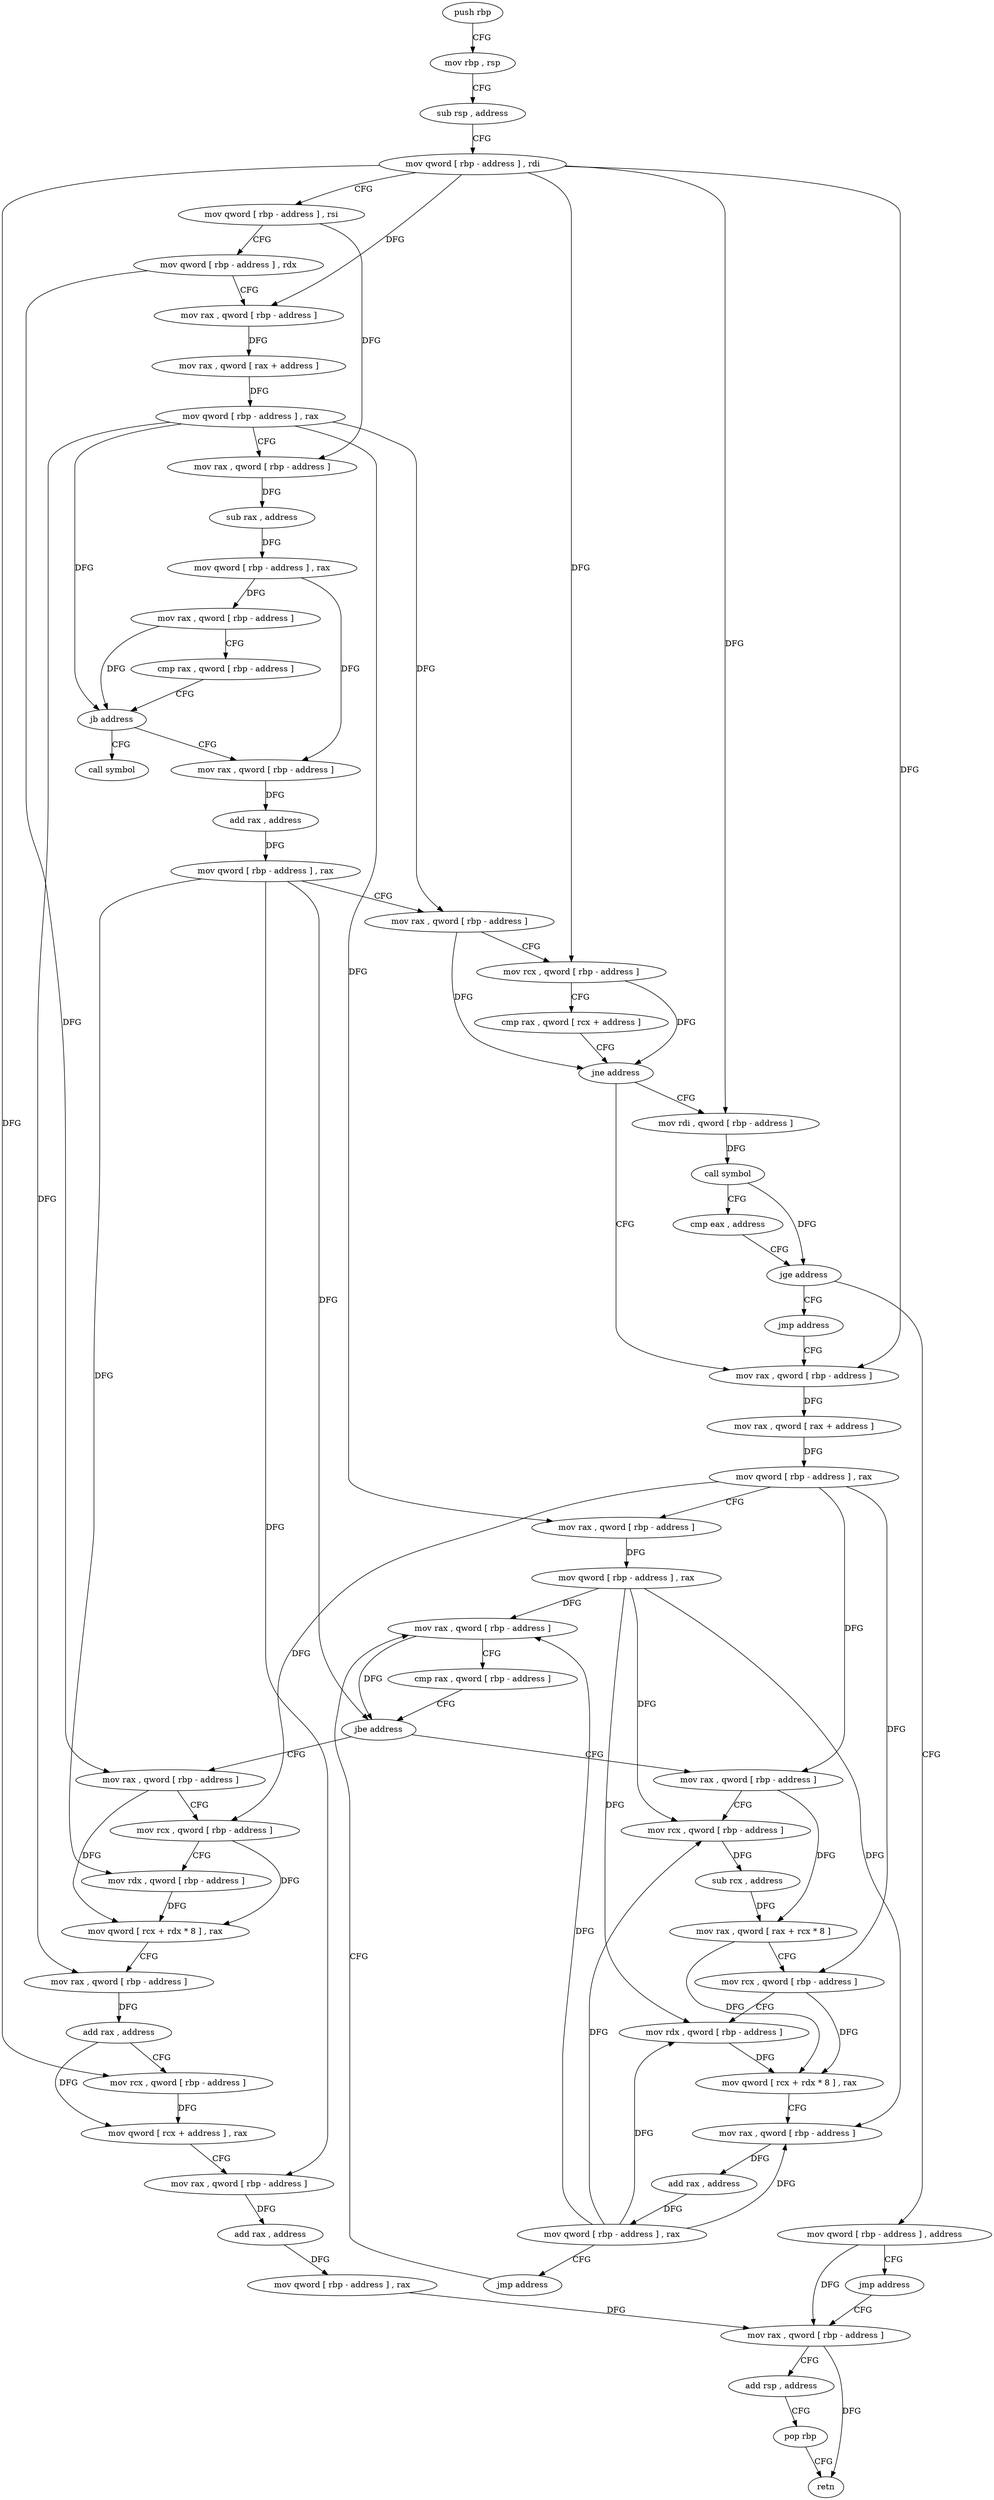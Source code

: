 digraph "func" {
"196752" [label = "push rbp" ]
"196753" [label = "mov rbp , rsp" ]
"196756" [label = "sub rsp , address" ]
"196760" [label = "mov qword [ rbp - address ] , rdi" ]
"196764" [label = "mov qword [ rbp - address ] , rsi" ]
"196768" [label = "mov qword [ rbp - address ] , rdx" ]
"196772" [label = "mov rax , qword [ rbp - address ]" ]
"196776" [label = "mov rax , qword [ rax + address ]" ]
"196780" [label = "mov qword [ rbp - address ] , rax" ]
"196784" [label = "mov rax , qword [ rbp - address ]" ]
"196788" [label = "sub rax , address" ]
"196794" [label = "mov qword [ rbp - address ] , rax" ]
"196798" [label = "mov rax , qword [ rbp - address ]" ]
"196802" [label = "cmp rax , qword [ rbp - address ]" ]
"196806" [label = "jb address" ]
"196817" [label = "mov rax , qword [ rbp - address ]" ]
"196812" [label = "call symbol" ]
"196821" [label = "add rax , address" ]
"196827" [label = "mov qword [ rbp - address ] , rax" ]
"196831" [label = "mov rax , qword [ rbp - address ]" ]
"196835" [label = "mov rcx , qword [ rbp - address ]" ]
"196839" [label = "cmp rax , qword [ rcx + address ]" ]
"196843" [label = "jne address" ]
"196885" [label = "mov rax , qword [ rbp - address ]" ]
"196849" [label = "mov rdi , qword [ rbp - address ]" ]
"196889" [label = "mov rax , qword [ rax + address ]" ]
"196893" [label = "mov qword [ rbp - address ] , rax" ]
"196897" [label = "mov rax , qword [ rbp - address ]" ]
"196901" [label = "mov qword [ rbp - address ] , rax" ]
"196905" [label = "mov rax , qword [ rbp - address ]" ]
"196853" [label = "call symbol" ]
"196858" [label = "cmp eax , address" ]
"196861" [label = "jge address" ]
"196880" [label = "jmp address" ]
"196867" [label = "mov qword [ rbp - address ] , address" ]
"196969" [label = "mov rax , qword [ rbp - address ]" ]
"196973" [label = "mov rcx , qword [ rbp - address ]" ]
"196977" [label = "mov rdx , qword [ rbp - address ]" ]
"196981" [label = "mov qword [ rcx + rdx * 8 ] , rax" ]
"196985" [label = "mov rax , qword [ rbp - address ]" ]
"196989" [label = "add rax , address" ]
"196995" [label = "mov rcx , qword [ rbp - address ]" ]
"196999" [label = "mov qword [ rcx + address ] , rax" ]
"197003" [label = "mov rax , qword [ rbp - address ]" ]
"197007" [label = "add rax , address" ]
"197013" [label = "mov qword [ rbp - address ] , rax" ]
"197017" [label = "mov rax , qword [ rbp - address ]" ]
"196919" [label = "mov rax , qword [ rbp - address ]" ]
"196923" [label = "mov rcx , qword [ rbp - address ]" ]
"196927" [label = "sub rcx , address" ]
"196934" [label = "mov rax , qword [ rax + rcx * 8 ]" ]
"196938" [label = "mov rcx , qword [ rbp - address ]" ]
"196942" [label = "mov rdx , qword [ rbp - address ]" ]
"196946" [label = "mov qword [ rcx + rdx * 8 ] , rax" ]
"196950" [label = "mov rax , qword [ rbp - address ]" ]
"196954" [label = "add rax , address" ]
"196960" [label = "mov qword [ rbp - address ] , rax" ]
"196964" [label = "jmp address" ]
"196875" [label = "jmp address" ]
"196909" [label = "cmp rax , qword [ rbp - address ]" ]
"196913" [label = "jbe address" ]
"197021" [label = "add rsp , address" ]
"197025" [label = "pop rbp" ]
"197026" [label = "retn" ]
"196752" -> "196753" [ label = "CFG" ]
"196753" -> "196756" [ label = "CFG" ]
"196756" -> "196760" [ label = "CFG" ]
"196760" -> "196764" [ label = "CFG" ]
"196760" -> "196772" [ label = "DFG" ]
"196760" -> "196835" [ label = "DFG" ]
"196760" -> "196885" [ label = "DFG" ]
"196760" -> "196849" [ label = "DFG" ]
"196760" -> "196995" [ label = "DFG" ]
"196764" -> "196768" [ label = "CFG" ]
"196764" -> "196784" [ label = "DFG" ]
"196768" -> "196772" [ label = "CFG" ]
"196768" -> "196969" [ label = "DFG" ]
"196772" -> "196776" [ label = "DFG" ]
"196776" -> "196780" [ label = "DFG" ]
"196780" -> "196784" [ label = "CFG" ]
"196780" -> "196806" [ label = "DFG" ]
"196780" -> "196831" [ label = "DFG" ]
"196780" -> "196897" [ label = "DFG" ]
"196780" -> "196985" [ label = "DFG" ]
"196784" -> "196788" [ label = "DFG" ]
"196788" -> "196794" [ label = "DFG" ]
"196794" -> "196798" [ label = "DFG" ]
"196794" -> "196817" [ label = "DFG" ]
"196798" -> "196802" [ label = "CFG" ]
"196798" -> "196806" [ label = "DFG" ]
"196802" -> "196806" [ label = "CFG" ]
"196806" -> "196817" [ label = "CFG" ]
"196806" -> "196812" [ label = "CFG" ]
"196817" -> "196821" [ label = "DFG" ]
"196821" -> "196827" [ label = "DFG" ]
"196827" -> "196831" [ label = "CFG" ]
"196827" -> "196913" [ label = "DFG" ]
"196827" -> "196977" [ label = "DFG" ]
"196827" -> "197003" [ label = "DFG" ]
"196831" -> "196835" [ label = "CFG" ]
"196831" -> "196843" [ label = "DFG" ]
"196835" -> "196839" [ label = "CFG" ]
"196835" -> "196843" [ label = "DFG" ]
"196839" -> "196843" [ label = "CFG" ]
"196843" -> "196885" [ label = "CFG" ]
"196843" -> "196849" [ label = "CFG" ]
"196885" -> "196889" [ label = "DFG" ]
"196849" -> "196853" [ label = "DFG" ]
"196889" -> "196893" [ label = "DFG" ]
"196893" -> "196897" [ label = "CFG" ]
"196893" -> "196973" [ label = "DFG" ]
"196893" -> "196919" [ label = "DFG" ]
"196893" -> "196938" [ label = "DFG" ]
"196897" -> "196901" [ label = "DFG" ]
"196901" -> "196905" [ label = "DFG" ]
"196901" -> "196923" [ label = "DFG" ]
"196901" -> "196942" [ label = "DFG" ]
"196901" -> "196950" [ label = "DFG" ]
"196905" -> "196909" [ label = "CFG" ]
"196905" -> "196913" [ label = "DFG" ]
"196853" -> "196858" [ label = "CFG" ]
"196853" -> "196861" [ label = "DFG" ]
"196858" -> "196861" [ label = "CFG" ]
"196861" -> "196880" [ label = "CFG" ]
"196861" -> "196867" [ label = "CFG" ]
"196880" -> "196885" [ label = "CFG" ]
"196867" -> "196875" [ label = "CFG" ]
"196867" -> "197017" [ label = "DFG" ]
"196969" -> "196973" [ label = "CFG" ]
"196969" -> "196981" [ label = "DFG" ]
"196973" -> "196977" [ label = "CFG" ]
"196973" -> "196981" [ label = "DFG" ]
"196977" -> "196981" [ label = "DFG" ]
"196981" -> "196985" [ label = "CFG" ]
"196985" -> "196989" [ label = "DFG" ]
"196989" -> "196995" [ label = "CFG" ]
"196989" -> "196999" [ label = "DFG" ]
"196995" -> "196999" [ label = "DFG" ]
"196999" -> "197003" [ label = "CFG" ]
"197003" -> "197007" [ label = "DFG" ]
"197007" -> "197013" [ label = "DFG" ]
"197013" -> "197017" [ label = "DFG" ]
"197017" -> "197021" [ label = "CFG" ]
"197017" -> "197026" [ label = "DFG" ]
"196919" -> "196923" [ label = "CFG" ]
"196919" -> "196934" [ label = "DFG" ]
"196923" -> "196927" [ label = "DFG" ]
"196927" -> "196934" [ label = "DFG" ]
"196934" -> "196938" [ label = "CFG" ]
"196934" -> "196946" [ label = "DFG" ]
"196938" -> "196942" [ label = "CFG" ]
"196938" -> "196946" [ label = "DFG" ]
"196942" -> "196946" [ label = "DFG" ]
"196946" -> "196950" [ label = "CFG" ]
"196950" -> "196954" [ label = "DFG" ]
"196954" -> "196960" [ label = "DFG" ]
"196960" -> "196964" [ label = "CFG" ]
"196960" -> "196905" [ label = "DFG" ]
"196960" -> "196923" [ label = "DFG" ]
"196960" -> "196942" [ label = "DFG" ]
"196960" -> "196950" [ label = "DFG" ]
"196964" -> "196905" [ label = "CFG" ]
"196875" -> "197017" [ label = "CFG" ]
"196909" -> "196913" [ label = "CFG" ]
"196913" -> "196969" [ label = "CFG" ]
"196913" -> "196919" [ label = "CFG" ]
"197021" -> "197025" [ label = "CFG" ]
"197025" -> "197026" [ label = "CFG" ]
}
